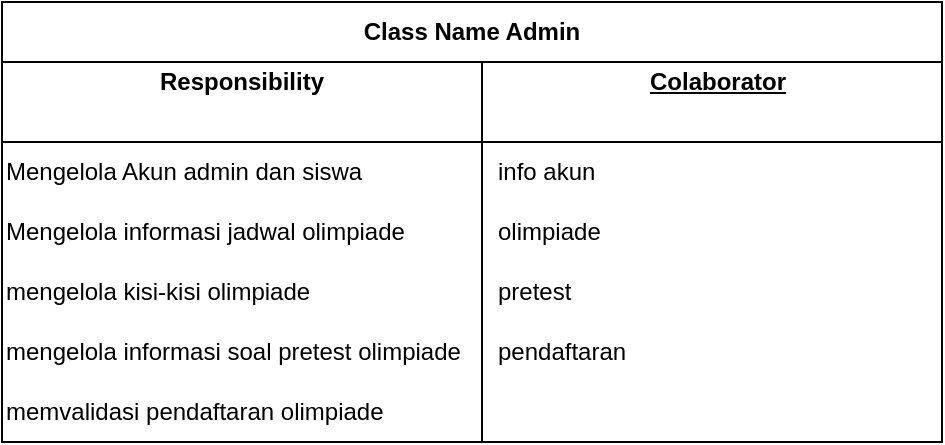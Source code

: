 <mxfile version="21.7.2" type="device">
  <diagram name="Page-1" id="Y-etspDEOShPJL3-Qdnr">
    <mxGraphModel dx="1225" dy="1108" grid="1" gridSize="10" guides="1" tooltips="1" connect="1" arrows="1" fold="1" page="1" pageScale="1" pageWidth="850" pageHeight="1100" math="0" shadow="0">
      <root>
        <mxCell id="0" />
        <mxCell id="1" parent="0" />
        <mxCell id="H68iP_E5Xu0NuQsgXTQU-29" value="Class Name Admin" style="shape=table;startSize=30;container=1;collapsible=1;childLayout=tableLayout;fixedRows=1;rowLines=0;fontStyle=1;align=center;resizeLast=1;html=1;whiteSpace=wrap;" vertex="1" parent="1">
          <mxGeometry x="90" y="480" width="470" height="220" as="geometry" />
        </mxCell>
        <mxCell id="H68iP_E5Xu0NuQsgXTQU-30" value="" style="shape=tableRow;horizontal=0;startSize=0;swimlaneHead=0;swimlaneBody=0;fillColor=none;collapsible=0;dropTarget=0;points=[[0,0.5],[1,0.5]];portConstraint=eastwest;top=0;left=0;right=0;bottom=0;html=1;" vertex="1" parent="H68iP_E5Xu0NuQsgXTQU-29">
          <mxGeometry y="30" width="470" height="20" as="geometry" />
        </mxCell>
        <mxCell id="H68iP_E5Xu0NuQsgXTQU-31" value="Responsibility" style="shape=partialRectangle;connectable=0;fillColor=none;top=0;left=0;bottom=0;right=0;fontStyle=1;overflow=hidden;html=1;whiteSpace=wrap;" vertex="1" parent="H68iP_E5Xu0NuQsgXTQU-30">
          <mxGeometry width="240" height="20" as="geometry">
            <mxRectangle width="240" height="20" as="alternateBounds" />
          </mxGeometry>
        </mxCell>
        <mxCell id="H68iP_E5Xu0NuQsgXTQU-32" value="Colaborator" style="shape=partialRectangle;connectable=0;fillColor=none;top=0;left=0;bottom=0;right=0;align=center;spacingLeft=6;fontStyle=5;overflow=hidden;html=1;whiteSpace=wrap;" vertex="1" parent="H68iP_E5Xu0NuQsgXTQU-30">
          <mxGeometry x="240" width="230" height="20" as="geometry">
            <mxRectangle width="230" height="20" as="alternateBounds" />
          </mxGeometry>
        </mxCell>
        <mxCell id="H68iP_E5Xu0NuQsgXTQU-33" value="" style="shape=tableRow;horizontal=0;startSize=0;swimlaneHead=0;swimlaneBody=0;fillColor=none;collapsible=0;dropTarget=0;points=[[0,0.5],[1,0.5]];portConstraint=eastwest;top=0;left=0;right=0;bottom=1;html=1;" vertex="1" parent="H68iP_E5Xu0NuQsgXTQU-29">
          <mxGeometry y="50" width="470" height="20" as="geometry" />
        </mxCell>
        <mxCell id="H68iP_E5Xu0NuQsgXTQU-34" value="" style="shape=partialRectangle;connectable=0;fillColor=none;top=0;left=0;bottom=0;right=0;fontStyle=1;overflow=hidden;html=1;whiteSpace=wrap;" vertex="1" parent="H68iP_E5Xu0NuQsgXTQU-33">
          <mxGeometry width="240" height="20" as="geometry">
            <mxRectangle width="240" height="20" as="alternateBounds" />
          </mxGeometry>
        </mxCell>
        <mxCell id="H68iP_E5Xu0NuQsgXTQU-35" value="" style="shape=partialRectangle;connectable=0;fillColor=none;top=0;left=0;bottom=0;right=0;align=left;spacingLeft=6;fontStyle=5;overflow=hidden;html=1;whiteSpace=wrap;" vertex="1" parent="H68iP_E5Xu0NuQsgXTQU-33">
          <mxGeometry x="240" width="230" height="20" as="geometry">
            <mxRectangle width="230" height="20" as="alternateBounds" />
          </mxGeometry>
        </mxCell>
        <mxCell id="H68iP_E5Xu0NuQsgXTQU-39" value="" style="shape=tableRow;horizontal=0;startSize=0;swimlaneHead=0;swimlaneBody=0;fillColor=none;collapsible=0;dropTarget=0;points=[[0,0.5],[1,0.5]];portConstraint=eastwest;top=0;left=0;right=0;bottom=0;html=1;" vertex="1" parent="H68iP_E5Xu0NuQsgXTQU-29">
          <mxGeometry y="70" width="470" height="30" as="geometry" />
        </mxCell>
        <mxCell id="H68iP_E5Xu0NuQsgXTQU-40" value="Mengelola Akun admin dan siswa" style="shape=partialRectangle;connectable=0;fillColor=none;top=0;left=0;bottom=0;right=0;editable=1;overflow=hidden;html=1;whiteSpace=wrap;align=left;" vertex="1" parent="H68iP_E5Xu0NuQsgXTQU-39">
          <mxGeometry width="240" height="30" as="geometry">
            <mxRectangle width="240" height="30" as="alternateBounds" />
          </mxGeometry>
        </mxCell>
        <mxCell id="H68iP_E5Xu0NuQsgXTQU-41" value="info akun" style="shape=partialRectangle;connectable=0;fillColor=none;top=0;left=0;bottom=0;right=0;align=left;spacingLeft=6;overflow=hidden;html=1;whiteSpace=wrap;" vertex="1" parent="H68iP_E5Xu0NuQsgXTQU-39">
          <mxGeometry x="240" width="230" height="30" as="geometry">
            <mxRectangle width="230" height="30" as="alternateBounds" />
          </mxGeometry>
        </mxCell>
        <mxCell id="H68iP_E5Xu0NuQsgXTQU-42" style="shape=tableRow;horizontal=0;startSize=0;swimlaneHead=0;swimlaneBody=0;fillColor=none;collapsible=0;dropTarget=0;points=[[0,0.5],[1,0.5]];portConstraint=eastwest;top=0;left=0;right=0;bottom=0;html=1;" vertex="1" parent="H68iP_E5Xu0NuQsgXTQU-29">
          <mxGeometry y="100" width="470" height="30" as="geometry" />
        </mxCell>
        <mxCell id="H68iP_E5Xu0NuQsgXTQU-43" value="Mengelola informasi jadwal olimpiade" style="shape=partialRectangle;connectable=0;fillColor=none;top=0;left=0;bottom=0;right=0;editable=1;overflow=hidden;html=1;whiteSpace=wrap;align=left;" vertex="1" parent="H68iP_E5Xu0NuQsgXTQU-42">
          <mxGeometry width="240" height="30" as="geometry">
            <mxRectangle width="240" height="30" as="alternateBounds" />
          </mxGeometry>
        </mxCell>
        <mxCell id="H68iP_E5Xu0NuQsgXTQU-44" value="olimpiade" style="shape=partialRectangle;connectable=0;fillColor=none;top=0;left=0;bottom=0;right=0;align=left;spacingLeft=6;overflow=hidden;html=1;whiteSpace=wrap;" vertex="1" parent="H68iP_E5Xu0NuQsgXTQU-42">
          <mxGeometry x="240" width="230" height="30" as="geometry">
            <mxRectangle width="230" height="30" as="alternateBounds" />
          </mxGeometry>
        </mxCell>
        <mxCell id="H68iP_E5Xu0NuQsgXTQU-45" style="shape=tableRow;horizontal=0;startSize=0;swimlaneHead=0;swimlaneBody=0;fillColor=none;collapsible=0;dropTarget=0;points=[[0,0.5],[1,0.5]];portConstraint=eastwest;top=0;left=0;right=0;bottom=0;html=1;" vertex="1" parent="H68iP_E5Xu0NuQsgXTQU-29">
          <mxGeometry y="130" width="470" height="30" as="geometry" />
        </mxCell>
        <mxCell id="H68iP_E5Xu0NuQsgXTQU-46" value="mengelola kisi-kisi olimpiade" style="shape=partialRectangle;connectable=0;fillColor=none;top=0;left=0;bottom=0;right=0;editable=1;overflow=hidden;html=1;whiteSpace=wrap;align=left;" vertex="1" parent="H68iP_E5Xu0NuQsgXTQU-45">
          <mxGeometry width="240" height="30" as="geometry">
            <mxRectangle width="240" height="30" as="alternateBounds" />
          </mxGeometry>
        </mxCell>
        <mxCell id="H68iP_E5Xu0NuQsgXTQU-47" value="pretest" style="shape=partialRectangle;connectable=0;fillColor=none;top=0;left=0;bottom=0;right=0;align=left;spacingLeft=6;overflow=hidden;html=1;whiteSpace=wrap;" vertex="1" parent="H68iP_E5Xu0NuQsgXTQU-45">
          <mxGeometry x="240" width="230" height="30" as="geometry">
            <mxRectangle width="230" height="30" as="alternateBounds" />
          </mxGeometry>
        </mxCell>
        <mxCell id="H68iP_E5Xu0NuQsgXTQU-48" style="shape=tableRow;horizontal=0;startSize=0;swimlaneHead=0;swimlaneBody=0;fillColor=none;collapsible=0;dropTarget=0;points=[[0,0.5],[1,0.5]];portConstraint=eastwest;top=0;left=0;right=0;bottom=0;html=1;" vertex="1" parent="H68iP_E5Xu0NuQsgXTQU-29">
          <mxGeometry y="160" width="470" height="30" as="geometry" />
        </mxCell>
        <mxCell id="H68iP_E5Xu0NuQsgXTQU-49" value="mengelola informasi soal pretest olimpiade" style="shape=partialRectangle;connectable=0;fillColor=none;top=0;left=0;bottom=0;right=0;editable=1;overflow=hidden;html=1;whiteSpace=wrap;align=left;" vertex="1" parent="H68iP_E5Xu0NuQsgXTQU-48">
          <mxGeometry width="240" height="30" as="geometry">
            <mxRectangle width="240" height="30" as="alternateBounds" />
          </mxGeometry>
        </mxCell>
        <mxCell id="H68iP_E5Xu0NuQsgXTQU-50" value="pendaftaran" style="shape=partialRectangle;connectable=0;fillColor=none;top=0;left=0;bottom=0;right=0;align=left;spacingLeft=6;overflow=hidden;html=1;whiteSpace=wrap;" vertex="1" parent="H68iP_E5Xu0NuQsgXTQU-48">
          <mxGeometry x="240" width="230" height="30" as="geometry">
            <mxRectangle width="230" height="30" as="alternateBounds" />
          </mxGeometry>
        </mxCell>
        <mxCell id="H68iP_E5Xu0NuQsgXTQU-51" style="shape=tableRow;horizontal=0;startSize=0;swimlaneHead=0;swimlaneBody=0;fillColor=none;collapsible=0;dropTarget=0;points=[[0,0.5],[1,0.5]];portConstraint=eastwest;top=0;left=0;right=0;bottom=0;html=1;" vertex="1" parent="H68iP_E5Xu0NuQsgXTQU-29">
          <mxGeometry y="190" width="470" height="30" as="geometry" />
        </mxCell>
        <mxCell id="H68iP_E5Xu0NuQsgXTQU-52" value="memvalidasi pendaftaran olimpiade" style="shape=partialRectangle;connectable=0;fillColor=none;top=0;left=0;bottom=0;right=0;editable=1;overflow=hidden;html=1;whiteSpace=wrap;align=left;" vertex="1" parent="H68iP_E5Xu0NuQsgXTQU-51">
          <mxGeometry width="240" height="30" as="geometry">
            <mxRectangle width="240" height="30" as="alternateBounds" />
          </mxGeometry>
        </mxCell>
        <mxCell id="H68iP_E5Xu0NuQsgXTQU-53" style="shape=partialRectangle;connectable=0;fillColor=none;top=0;left=0;bottom=0;right=0;align=left;spacingLeft=6;overflow=hidden;html=1;whiteSpace=wrap;" vertex="1" parent="H68iP_E5Xu0NuQsgXTQU-51">
          <mxGeometry x="240" width="230" height="30" as="geometry">
            <mxRectangle width="230" height="30" as="alternateBounds" />
          </mxGeometry>
        </mxCell>
      </root>
    </mxGraphModel>
  </diagram>
</mxfile>
